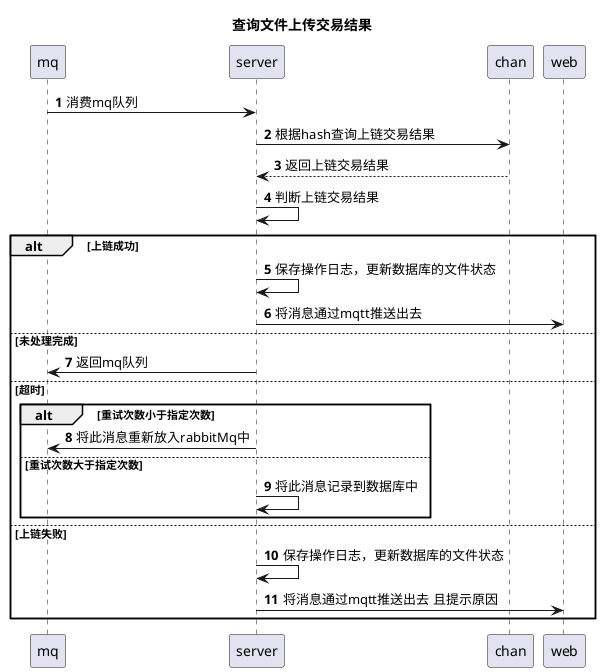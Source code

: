 @startuml
title:查询文件上传交易结果
autonumber
mq->server:消费mq队列
server->chan:根据hash查询上链交易结果
chan-->server:返回上链交易结果
server->server:判断上链交易结果
alt 上链成功
server->server:保存操作日志，更新数据库的文件状态
server->web:将消息通过mqtt推送出去
else 未处理完成
server->mq:返回mq队列
else 超时
alt 重试次数小于指定次数
server->mq:将此消息重新放入rabbitMq中
else 重试次数大于指定次数
server->server: 将此消息记录到数据库中
end
else 上链失败
server->server:保存操作日志，更新数据库的文件状态
server->web:将消息通过mqtt推送出去 且提示原因
end
@enduml
